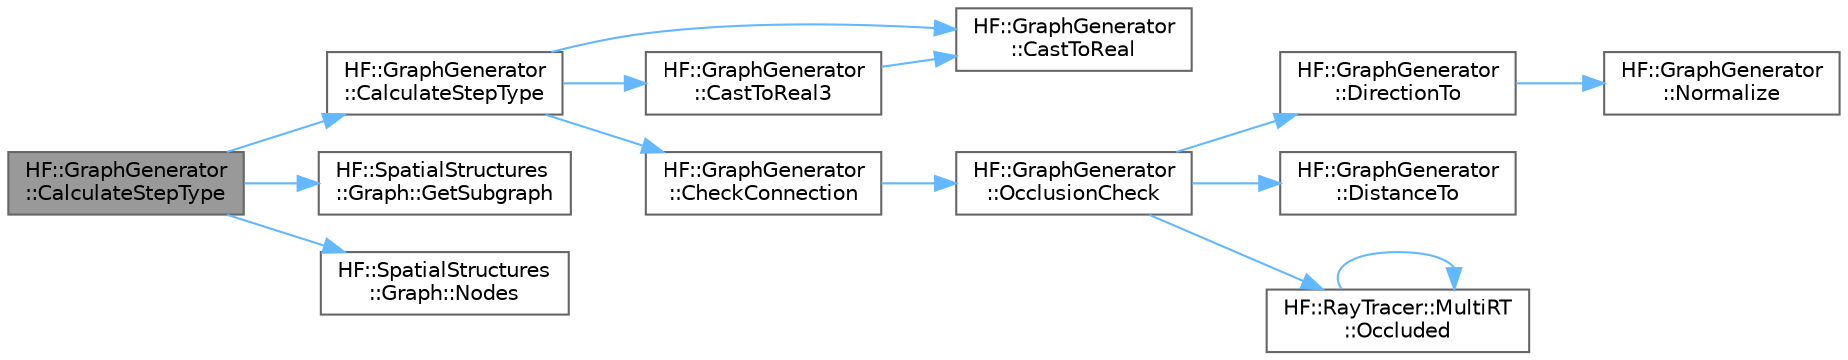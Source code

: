 digraph "HF::GraphGenerator::CalculateStepType"
{
 // LATEX_PDF_SIZE
  bgcolor="transparent";
  edge [fontname=Helvetica,fontsize=10,labelfontname=Helvetica,labelfontsize=10];
  node [fontname=Helvetica,fontsize=10,shape=box,height=0.2,width=0.4];
  rankdir="LR";
  Node1 [label="HF::GraphGenerator\l::CalculateStepType",height=0.2,width=0.4,color="gray40", fillcolor="grey60", style="filled", fontcolor="black",tooltip=" "];
  Node1 -> Node2 [color="steelblue1",style="solid"];
  Node2 [label="HF::GraphGenerator\l::CalculateStepType",height=0.2,width=0.4,color="grey40", fillcolor="white", style="filled",URL="$a00463.html#a176c58b25fb5cb545d17128d4535f921",tooltip=" "];
  Node2 -> Node3 [color="steelblue1",style="solid"];
  Node3 [label="HF::GraphGenerator\l::CastToReal",height=0.2,width=0.4,color="grey40", fillcolor="white", style="filled",URL="$a00463.html#a73b53db067a504d36e9481dfe3326b60",tooltip="Cast an input value to real_t using static cast."];
  Node2 -> Node4 [color="steelblue1",style="solid"];
  Node4 [label="HF::GraphGenerator\l::CastToReal3",height=0.2,width=0.4,color="grey40", fillcolor="white", style="filled",URL="$a00463.html#a58892abe1152c28d26d3ca749c99ea4d",tooltip="Cast an array of 3 values to the graph_generator's real_3 type."];
  Node4 -> Node3 [color="steelblue1",style="solid"];
  Node2 -> Node5 [color="steelblue1",style="solid"];
  Node5 [label="HF::GraphGenerator\l::CheckConnection",height=0.2,width=0.4,color="grey40", fillcolor="white", style="filled",URL="$a00463.html#a260a25e02193ce904849ee090daefa2e",tooltip="Determine what kind of step (if any) is between parent and child, given that a connection was verifie..."];
  Node5 -> Node6 [color="steelblue1",style="solid"];
  Node6 [label="HF::GraphGenerator\l::OcclusionCheck",height=0.2,width=0.4,color="grey40", fillcolor="white", style="filled",URL="$a00463.html#ace66c1b60785c32433402f012019ab81",tooltip="Determine if there is a valid line of sight between parent and child."];
  Node6 -> Node7 [color="steelblue1",style="solid"];
  Node7 [label="HF::GraphGenerator\l::DirectionTo",height=0.2,width=0.4,color="grey40", fillcolor="white", style="filled",URL="$a00463.html#a750afc15c798c79a8b6a0784ed092f3c",tooltip="Calculate the normalized direction from one node to another."];
  Node7 -> Node8 [color="steelblue1",style="solid"];
  Node8 [label="HF::GraphGenerator\l::Normalize",height=0.2,width=0.4,color="grey40", fillcolor="white", style="filled",URL="$a00463.html#ad2e09e0825a1db4fc511907179eddf00",tooltip="Normalize a vector."];
  Node6 -> Node9 [color="steelblue1",style="solid"];
  Node9 [label="HF::GraphGenerator\l::DistanceTo",height=0.2,width=0.4,color="grey40", fillcolor="white", style="filled",URL="$a00463.html#a7f96186b8f24f878404d1feccf2f64db",tooltip="Calculate the distance between two nodes."];
  Node6 -> Node10 [color="steelblue1",style="solid"];
  Node10 [label="HF::RayTracer::MultiRT\l::Occluded",height=0.2,width=0.4,color="grey40", fillcolor="white", style="filled",URL="$a01419.html#a22ebf97e859ef651e81deb40b74f668f",tooltip=" "];
  Node10 -> Node10 [color="steelblue1",style="solid"];
  Node1 -> Node11 [color="steelblue1",style="solid"];
  Node11 [label="HF::SpatialStructures\l::Graph::GetSubgraph",height=0.2,width=0.4,color="grey40", fillcolor="white", style="filled",URL="$a01551.html#a89250c619a726fd0adbd71778d166887",tooltip="Retrieves a Subgraph using a Node."];
  Node1 -> Node12 [color="steelblue1",style="solid"];
  Node12 [label="HF::SpatialStructures\l::Graph::Nodes",height=0.2,width=0.4,color="grey40", fillcolor="white", style="filled",URL="$a01551.html#aa70347b8a33b57c6f0a72d6eca4248d7",tooltip="Get a list of nodes from the graph sorted by ID."];
}
